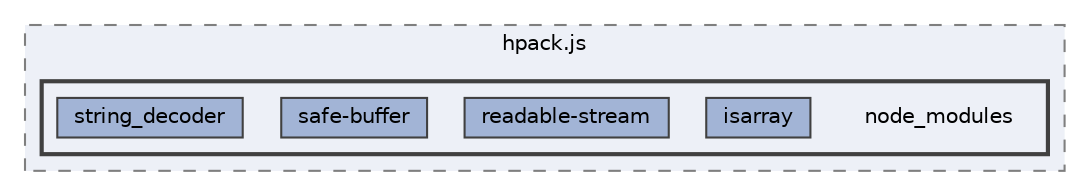 digraph "pkiclassroomrescheduler/src/main/frontend/node_modules/hpack.js/node_modules"
{
 // LATEX_PDF_SIZE
  bgcolor="transparent";
  edge [fontname=Helvetica,fontsize=10,labelfontname=Helvetica,labelfontsize=10];
  node [fontname=Helvetica,fontsize=10,shape=box,height=0.2,width=0.4];
  compound=true
  subgraph clusterdir_1293f2a255073262899fd38f1bd58665 {
    graph [ bgcolor="#edf0f7", pencolor="grey50", label="hpack.js", fontname=Helvetica,fontsize=10 style="filled,dashed", URL="dir_1293f2a255073262899fd38f1bd58665.html",tooltip=""]
  subgraph clusterdir_e6efcab85611954341feeea977336c4d {
    graph [ bgcolor="#edf0f7", pencolor="grey25", label="", fontname=Helvetica,fontsize=10 style="filled,bold", URL="dir_e6efcab85611954341feeea977336c4d.html",tooltip=""]
    dir_e6efcab85611954341feeea977336c4d [shape=plaintext, label="node_modules"];
  dir_bd76e1a2c751988bffa6d48a5f0c8c9b [label="isarray", fillcolor="#a2b4d6", color="grey25", style="filled", URL="dir_bd76e1a2c751988bffa6d48a5f0c8c9b.html",tooltip=""];
  dir_ca5607ba1fd52abf7948763d1aefca57 [label="readable-stream", fillcolor="#a2b4d6", color="grey25", style="filled", URL="dir_ca5607ba1fd52abf7948763d1aefca57.html",tooltip=""];
  dir_320a84243c3a408e6bbeafcfcb1e2c33 [label="safe-buffer", fillcolor="#a2b4d6", color="grey25", style="filled", URL="dir_320a84243c3a408e6bbeafcfcb1e2c33.html",tooltip=""];
  dir_06068e601d34c7a6ec4c6dabe9ce54aa [label="string_decoder", fillcolor="#a2b4d6", color="grey25", style="filled", URL="dir_06068e601d34c7a6ec4c6dabe9ce54aa.html",tooltip=""];
  }
  }
}
